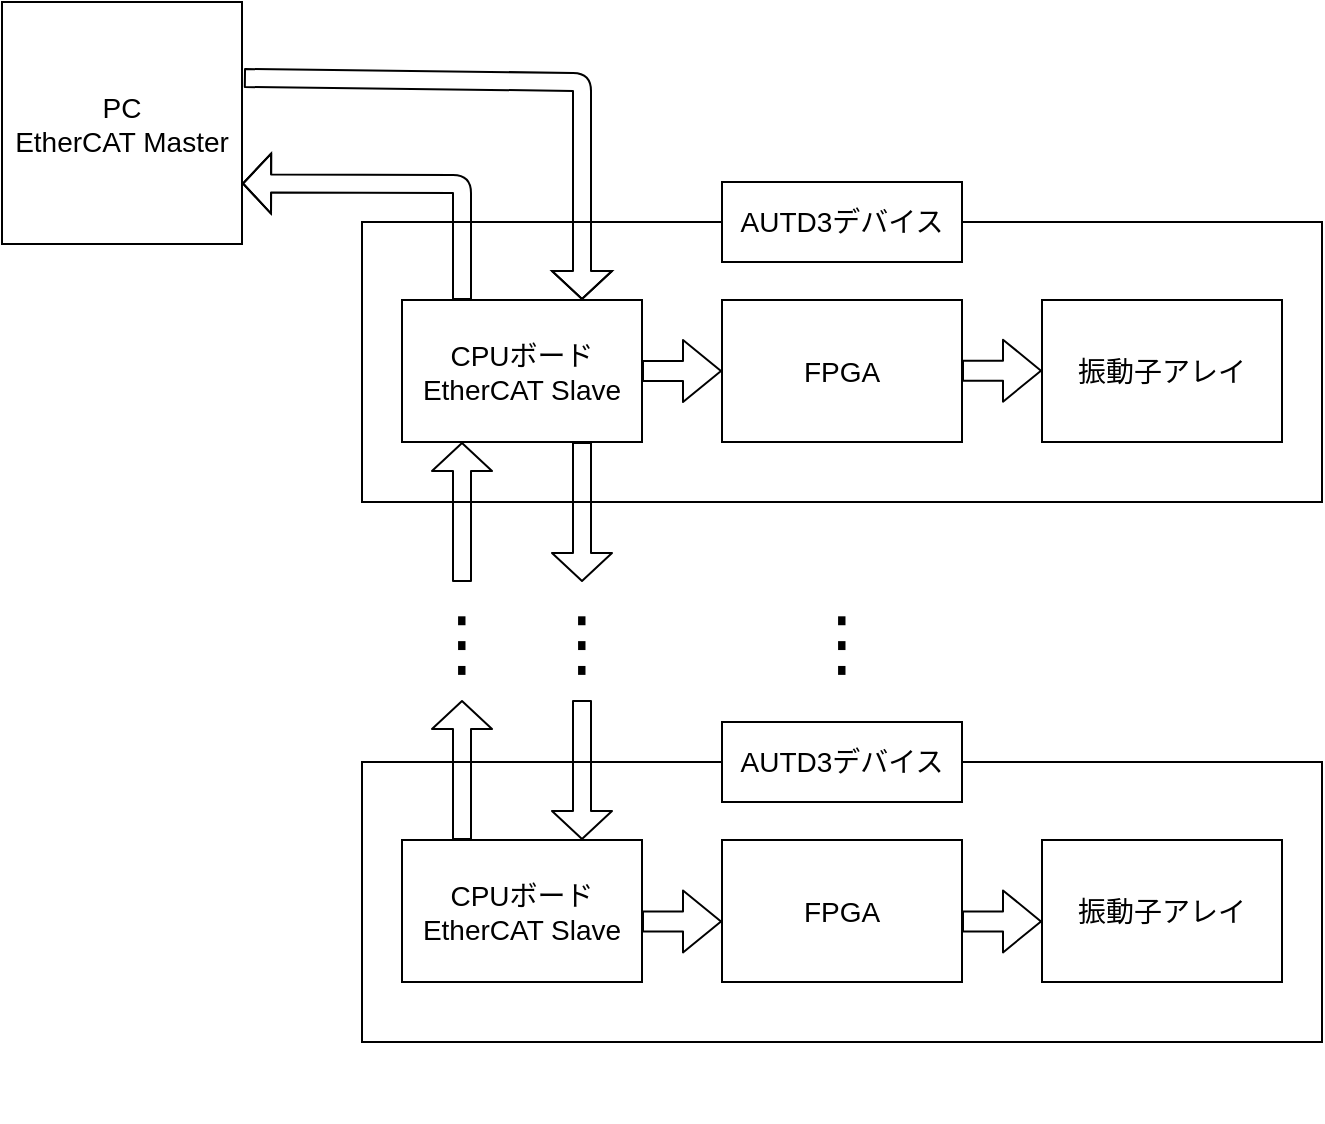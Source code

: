 <mxfile>
    <diagram id="eyTBYn_qmuVQhBJMgy0k" name="Page-1">
        <mxGraphModel dx="1471" dy="851" grid="1" gridSize="10" guides="1" tooltips="1" connect="1" arrows="1" fold="1" page="1" pageScale="1" pageWidth="1169" pageHeight="827" math="0" shadow="0">
            <root>
                <mxCell id="0"/>
                <mxCell id="1" parent="0"/>
                <mxCell id="13" value="&lt;font style=&quot;font-size: 14px;&quot;&gt;PC&lt;br&gt;&lt;/font&gt;&lt;div&gt;&lt;font style=&quot;font-size: 14px;&quot;&gt;EtherCAT Master&lt;/font&gt;&lt;/div&gt;" style="rounded=0;whiteSpace=wrap;html=1;arcSize=17;" vertex="1" parent="1">
                    <mxGeometry x="260" y="130" width="120" height="121" as="geometry"/>
                </mxCell>
                <mxCell id="20" value="" style="group" vertex="1" connectable="0" parent="1">
                    <mxGeometry x="440" y="220" width="480" height="200" as="geometry"/>
                </mxCell>
                <mxCell id="21" value="" style="rounded=0;whiteSpace=wrap;html=1;" vertex="1" parent="20">
                    <mxGeometry y="20" width="480" height="140" as="geometry"/>
                </mxCell>
                <mxCell id="22" value="&lt;font style=&quot;font-size: 14px;&quot;&gt;振動子アレイ&lt;/font&gt;" style="rounded=0;whiteSpace=wrap;html=1;arcSize=17;" vertex="1" parent="20">
                    <mxGeometry x="340" y="59" width="120" height="71" as="geometry"/>
                </mxCell>
                <mxCell id="23" value="&lt;font style=&quot;font-size: 14px;&quot;&gt;FPGA&lt;/font&gt;" style="rounded=0;whiteSpace=wrap;html=1;arcSize=17;" vertex="1" parent="20">
                    <mxGeometry x="180" y="59" width="120" height="71" as="geometry"/>
                </mxCell>
                <mxCell id="24" value="&lt;font style=&quot;font-size: 14px;&quot;&gt;CPUボード&lt;/font&gt;&lt;div&gt;&lt;font style=&quot;font-size: 14px;&quot;&gt;EtherCAT Slave&lt;/font&gt;&lt;/div&gt;" style="rounded=0;whiteSpace=wrap;html=1;arcSize=17;" vertex="1" parent="20">
                    <mxGeometry x="20" y="59" width="120" height="71" as="geometry"/>
                </mxCell>
                <mxCell id="25" value="&lt;font style=&quot;font-size: 14px;&quot;&gt;AUTD3デバイス&lt;/font&gt;" style="rounded=0;whiteSpace=wrap;html=1;" vertex="1" parent="20">
                    <mxGeometry x="180" width="120" height="40" as="geometry"/>
                </mxCell>
                <mxCell id="44" value="" style="shape=flexArrow;endArrow=classic;html=1;exitX=1;exitY=0.5;exitDx=0;exitDy=0;entryX=0;entryY=0.5;entryDx=0;entryDy=0;" edge="1" parent="20" source="24" target="23">
                    <mxGeometry width="50" height="50" relative="1" as="geometry">
                        <mxPoint x="150" y="130" as="sourcePoint"/>
                        <mxPoint x="200" y="80" as="targetPoint"/>
                    </mxGeometry>
                </mxCell>
                <mxCell id="45" value="" style="shape=flexArrow;endArrow=classic;html=1;exitX=1;exitY=0.5;exitDx=0;exitDy=0;entryX=0;entryY=0.5;entryDx=0;entryDy=0;" edge="1" parent="20">
                    <mxGeometry width="50" height="50" relative="1" as="geometry">
                        <mxPoint x="300" y="94.33" as="sourcePoint"/>
                        <mxPoint x="340" y="94.33" as="targetPoint"/>
                    </mxGeometry>
                </mxCell>
                <mxCell id="26" value="" style="group" vertex="1" connectable="0" parent="1">
                    <mxGeometry x="440" y="490" width="480" height="200" as="geometry"/>
                </mxCell>
                <mxCell id="27" value="" style="rounded=0;whiteSpace=wrap;html=1;" vertex="1" parent="26">
                    <mxGeometry y="20" width="480" height="140" as="geometry"/>
                </mxCell>
                <mxCell id="28" value="&lt;font style=&quot;font-size: 14px;&quot;&gt;振動子アレイ&lt;/font&gt;" style="rounded=0;whiteSpace=wrap;html=1;arcSize=17;" vertex="1" parent="26">
                    <mxGeometry x="340" y="59" width="120" height="71" as="geometry"/>
                </mxCell>
                <mxCell id="29" value="&lt;font style=&quot;font-size: 14px;&quot;&gt;FPGA&lt;/font&gt;" style="rounded=0;whiteSpace=wrap;html=1;arcSize=17;" vertex="1" parent="26">
                    <mxGeometry x="180" y="59" width="120" height="71" as="geometry"/>
                </mxCell>
                <mxCell id="30" value="&lt;font style=&quot;font-size: 14px;&quot;&gt;CPUボード&lt;/font&gt;&lt;div&gt;&lt;font style=&quot;font-size: 14px;&quot;&gt;EtherCAT Slave&lt;/font&gt;&lt;/div&gt;" style="rounded=0;whiteSpace=wrap;html=1;arcSize=17;" vertex="1" parent="26">
                    <mxGeometry x="20" y="59" width="120" height="71" as="geometry"/>
                </mxCell>
                <mxCell id="31" value="&lt;font style=&quot;font-size: 14px;&quot;&gt;AUTD3デバイス&lt;/font&gt;" style="rounded=0;whiteSpace=wrap;html=1;" vertex="1" parent="26">
                    <mxGeometry x="180" width="120" height="40" as="geometry"/>
                </mxCell>
                <mxCell id="42" value="" style="shape=flexArrow;endArrow=classic;html=1;entryX=0.25;entryY=1;entryDx=0;entryDy=0;width=9;endSize=4.348;" edge="1" parent="26">
                    <mxGeometry width="50" height="50" relative="1" as="geometry">
                        <mxPoint x="50" y="59" as="sourcePoint"/>
                        <mxPoint x="50" y="-11" as="targetPoint"/>
                        <Array as="points"/>
                    </mxGeometry>
                </mxCell>
                <mxCell id="43" value="" style="shape=flexArrow;endArrow=classic;html=1;exitX=0.75;exitY=1;exitDx=0;exitDy=0;width=9;endSize=4.348;" edge="1" parent="26">
                    <mxGeometry width="50" height="50" relative="1" as="geometry">
                        <mxPoint x="110" y="-11" as="sourcePoint"/>
                        <mxPoint x="110" y="59" as="targetPoint"/>
                        <Array as="points"/>
                    </mxGeometry>
                </mxCell>
                <mxCell id="48" value="" style="shape=flexArrow;endArrow=classic;html=1;exitX=1;exitY=0.5;exitDx=0;exitDy=0;entryX=0;entryY=0.5;entryDx=0;entryDy=0;" edge="1" parent="26">
                    <mxGeometry width="50" height="50" relative="1" as="geometry">
                        <mxPoint x="300" y="99.71" as="sourcePoint"/>
                        <mxPoint x="340" y="99.71" as="targetPoint"/>
                    </mxGeometry>
                </mxCell>
                <mxCell id="49" value="" style="shape=flexArrow;endArrow=classic;html=1;exitX=1;exitY=0.5;exitDx=0;exitDy=0;entryX=0;entryY=0.5;entryDx=0;entryDy=0;" edge="1" parent="26">
                    <mxGeometry width="50" height="50" relative="1" as="geometry">
                        <mxPoint x="140" y="99.71" as="sourcePoint"/>
                        <mxPoint x="180" y="99.71" as="targetPoint"/>
                    </mxGeometry>
                </mxCell>
                <mxCell id="33" value="" style="shape=flexArrow;endArrow=classic;html=1;exitX=1.008;exitY=0.314;exitDx=0;exitDy=0;exitPerimeter=0;entryX=0.75;entryY=0;entryDx=0;entryDy=0;width=9;endSize=4.348;" edge="1" parent="1" source="13" target="24">
                    <mxGeometry width="50" height="50" relative="1" as="geometry">
                        <mxPoint x="600" y="470" as="sourcePoint"/>
                        <mxPoint x="650" y="420" as="targetPoint"/>
                        <Array as="points">
                            <mxPoint x="550" y="170"/>
                        </Array>
                    </mxGeometry>
                </mxCell>
                <mxCell id="34" value="&lt;font style=&quot;font-size: 36px;&quot;&gt;⋮&lt;/font&gt;" style="text;html=1;align=center;verticalAlign=middle;whiteSpace=wrap;rounded=0;fontSize=19;" vertex="1" parent="1">
                    <mxGeometry x="645" y="410" width="70" height="80" as="geometry"/>
                </mxCell>
                <mxCell id="35" value="" style="shape=flexArrow;endArrow=classic;html=1;exitX=0.75;exitY=1;exitDx=0;exitDy=0;width=9;endSize=4.348;" edge="1" parent="1" source="24">
                    <mxGeometry width="50" height="50" relative="1" as="geometry">
                        <mxPoint x="331" y="198" as="sourcePoint"/>
                        <mxPoint x="550" y="420" as="targetPoint"/>
                        <Array as="points"/>
                    </mxGeometry>
                </mxCell>
                <mxCell id="36" value="" style="shape=flexArrow;endArrow=classic;html=1;entryX=0.25;entryY=1;entryDx=0;entryDy=0;width=9;endSize=4.348;" edge="1" parent="1" target="24">
                    <mxGeometry width="50" height="50" relative="1" as="geometry">
                        <mxPoint x="490" y="420" as="sourcePoint"/>
                        <mxPoint x="560" y="559" as="targetPoint"/>
                        <Array as="points"/>
                    </mxGeometry>
                </mxCell>
                <mxCell id="37" value="" style="shape=flexArrow;endArrow=classic;html=1;exitX=0.25;exitY=0;exitDx=0;exitDy=0;entryX=1;entryY=0.75;entryDx=0;entryDy=0;width=9;endSize=4.348;" edge="1" parent="1" source="24" target="13">
                    <mxGeometry width="50" height="50" relative="1" as="geometry">
                        <mxPoint x="331" y="198" as="sourcePoint"/>
                        <mxPoint x="560" y="259" as="targetPoint"/>
                        <Array as="points">
                            <mxPoint x="490" y="221"/>
                        </Array>
                    </mxGeometry>
                </mxCell>
                <mxCell id="38" value="&lt;font style=&quot;font-size: 36px;&quot;&gt;⋮&lt;/font&gt;" style="text;html=1;align=center;verticalAlign=middle;whiteSpace=wrap;rounded=0;fontSize=19;" vertex="1" parent="1">
                    <mxGeometry x="515" y="410" width="70" height="80" as="geometry"/>
                </mxCell>
                <mxCell id="39" value="&lt;font style=&quot;font-size: 36px;&quot;&gt;⋮&lt;/font&gt;" style="text;html=1;align=center;verticalAlign=middle;whiteSpace=wrap;rounded=0;fontSize=19;" vertex="1" parent="1">
                    <mxGeometry x="470" y="410" width="40" height="80" as="geometry"/>
                </mxCell>
            </root>
        </mxGraphModel>
    </diagram>
    <diagram id="fHihk_PQPo_8azwAlQ5E" name="Page-2">
        <mxGraphModel dx="1226" dy="709" grid="1" gridSize="10" guides="1" tooltips="1" connect="1" arrows="1" fold="1" page="1" pageScale="1" pageWidth="1169" pageHeight="827" math="0" shadow="0">
            <root>
                <mxCell id="0"/>
                <mxCell id="1" parent="0"/>
                <mxCell id="QyYgvs8aMEypXdqiN2I_-1" value="&lt;font style=&quot;font-size: 14px;&quot;&gt;PC&lt;br&gt;&lt;/font&gt;&lt;div&gt;&lt;font style=&quot;font-size: 14px;&quot;&gt;EtherCAT Master&lt;/font&gt;&lt;/div&gt;" style="rounded=0;whiteSpace=wrap;html=1;arcSize=17;" vertex="1" parent="1">
                    <mxGeometry x="260" y="130" width="120" height="121" as="geometry"/>
                </mxCell>
                <mxCell id="QyYgvs8aMEypXdqiN2I_-2" value="" style="group" vertex="1" connectable="0" parent="1">
                    <mxGeometry x="440" y="220" width="480" height="200" as="geometry"/>
                </mxCell>
                <mxCell id="QyYgvs8aMEypXdqiN2I_-3" value="" style="rounded=0;whiteSpace=wrap;html=1;strokeColor=#CCCCCC;" vertex="1" parent="QyYgvs8aMEypXdqiN2I_-2">
                    <mxGeometry y="20" width="480" height="140" as="geometry"/>
                </mxCell>
                <mxCell id="QyYgvs8aMEypXdqiN2I_-4" value="&lt;font style=&quot;font-size: 14px; color: rgb(204, 204, 204);&quot;&gt;振動子アレイ&lt;/font&gt;" style="rounded=0;whiteSpace=wrap;html=1;arcSize=17;strokeColor=#CCCCCC;" vertex="1" parent="QyYgvs8aMEypXdqiN2I_-2">
                    <mxGeometry x="340" y="59" width="120" height="71" as="geometry"/>
                </mxCell>
                <mxCell id="QyYgvs8aMEypXdqiN2I_-5" value="&lt;font style=&quot;font-size: 14px; color: rgb(204, 204, 204);&quot;&gt;FPGA&lt;/font&gt;" style="rounded=0;whiteSpace=wrap;html=1;arcSize=17;strokeColor=#CCCCCC;" vertex="1" parent="QyYgvs8aMEypXdqiN2I_-2">
                    <mxGeometry x="180" y="59" width="120" height="71" as="geometry"/>
                </mxCell>
                <mxCell id="QyYgvs8aMEypXdqiN2I_-6" value="&lt;font style=&quot;font-size: 14px;&quot;&gt;CPUボード&lt;/font&gt;&lt;div&gt;&lt;font style=&quot;font-size: 14px;&quot;&gt;EtherCAT Slave&lt;/font&gt;&lt;/div&gt;" style="rounded=0;whiteSpace=wrap;html=1;arcSize=17;" vertex="1" parent="QyYgvs8aMEypXdqiN2I_-2">
                    <mxGeometry x="20" y="59" width="120" height="71" as="geometry"/>
                </mxCell>
                <mxCell id="QyYgvs8aMEypXdqiN2I_-7" value="&lt;font style=&quot;font-size: 14px; color: rgb(204, 204, 204);&quot;&gt;AUTD3デバイス&lt;/font&gt;" style="rounded=0;whiteSpace=wrap;html=1;strokeColor=#CCCCCC;" vertex="1" parent="QyYgvs8aMEypXdqiN2I_-2">
                    <mxGeometry x="180" width="120" height="40" as="geometry"/>
                </mxCell>
                <mxCell id="QyYgvs8aMEypXdqiN2I_-8" value="" style="shape=flexArrow;endArrow=classic;html=1;exitX=1;exitY=0.5;exitDx=0;exitDy=0;entryX=0;entryY=0.5;entryDx=0;entryDy=0;strokeColor=#CCCCCC;" edge="1" parent="QyYgvs8aMEypXdqiN2I_-2" source="QyYgvs8aMEypXdqiN2I_-6" target="QyYgvs8aMEypXdqiN2I_-5">
                    <mxGeometry width="50" height="50" relative="1" as="geometry">
                        <mxPoint x="150" y="130" as="sourcePoint"/>
                        <mxPoint x="200" y="80" as="targetPoint"/>
                    </mxGeometry>
                </mxCell>
                <mxCell id="QyYgvs8aMEypXdqiN2I_-9" value="" style="shape=flexArrow;endArrow=classic;html=1;exitX=1;exitY=0.5;exitDx=0;exitDy=0;entryX=0;entryY=0.5;entryDx=0;entryDy=0;strokeColor=#CCCCCC;" edge="1" parent="QyYgvs8aMEypXdqiN2I_-2">
                    <mxGeometry width="50" height="50" relative="1" as="geometry">
                        <mxPoint x="300" y="94.33" as="sourcePoint"/>
                        <mxPoint x="340" y="94.33" as="targetPoint"/>
                    </mxGeometry>
                </mxCell>
                <mxCell id="QyYgvs8aMEypXdqiN2I_-10" value="" style="group" vertex="1" connectable="0" parent="1">
                    <mxGeometry x="440" y="490" width="480" height="200" as="geometry"/>
                </mxCell>
                <mxCell id="QyYgvs8aMEypXdqiN2I_-11" value="" style="rounded=0;whiteSpace=wrap;html=1;strokeColor=#CCCCCC;" vertex="1" parent="QyYgvs8aMEypXdqiN2I_-10">
                    <mxGeometry y="20" width="480" height="140" as="geometry"/>
                </mxCell>
                <mxCell id="QyYgvs8aMEypXdqiN2I_-12" value="&lt;font style=&quot;font-size: 14px; color: rgb(204, 204, 204);&quot;&gt;振動子アレイ&lt;/font&gt;" style="rounded=0;whiteSpace=wrap;html=1;arcSize=17;strokeColor=#CCCCCC;fontColor=#CCCCCC;" vertex="1" parent="QyYgvs8aMEypXdqiN2I_-10">
                    <mxGeometry x="340" y="59" width="120" height="71" as="geometry"/>
                </mxCell>
                <mxCell id="QyYgvs8aMEypXdqiN2I_-13" value="&lt;font style=&quot;font-size: 14px; color: rgb(204, 204, 204);&quot;&gt;FPGA&lt;/font&gt;" style="rounded=0;whiteSpace=wrap;html=1;arcSize=17;strokeColor=#CCCCCC;fontColor=#CCCCCC;" vertex="1" parent="QyYgvs8aMEypXdqiN2I_-10">
                    <mxGeometry x="180" y="59" width="120" height="71" as="geometry"/>
                </mxCell>
                <mxCell id="QyYgvs8aMEypXdqiN2I_-14" value="&lt;font style=&quot;font-size: 14px;&quot;&gt;CPUボード&lt;/font&gt;&lt;div&gt;&lt;font style=&quot;font-size: 14px;&quot;&gt;EtherCAT Slave&lt;/font&gt;&lt;/div&gt;" style="rounded=0;whiteSpace=wrap;html=1;arcSize=17;" vertex="1" parent="QyYgvs8aMEypXdqiN2I_-10">
                    <mxGeometry x="20" y="59" width="120" height="71" as="geometry"/>
                </mxCell>
                <mxCell id="QyYgvs8aMEypXdqiN2I_-15" value="&lt;font style=&quot;font-size: 14px; color: rgb(204, 204, 204);&quot;&gt;AUTD3デバイス&lt;/font&gt;" style="rounded=0;whiteSpace=wrap;html=1;strokeColor=#CCCCCC;fontColor=#CCCCCC;" vertex="1" parent="QyYgvs8aMEypXdqiN2I_-10">
                    <mxGeometry x="180" width="120" height="40" as="geometry"/>
                </mxCell>
                <mxCell id="QyYgvs8aMEypXdqiN2I_-16" value="" style="shape=flexArrow;endArrow=classic;html=1;entryX=0.25;entryY=1;entryDx=0;entryDy=0;width=9;endSize=4.348;" edge="1" parent="QyYgvs8aMEypXdqiN2I_-10">
                    <mxGeometry width="50" height="50" relative="1" as="geometry">
                        <mxPoint x="50" y="59" as="sourcePoint"/>
                        <mxPoint x="50" y="-11" as="targetPoint"/>
                        <Array as="points"/>
                    </mxGeometry>
                </mxCell>
                <mxCell id="QyYgvs8aMEypXdqiN2I_-17" value="" style="shape=flexArrow;endArrow=classic;html=1;exitX=0.75;exitY=1;exitDx=0;exitDy=0;width=9;endSize=4.348;" edge="1" parent="QyYgvs8aMEypXdqiN2I_-10">
                    <mxGeometry width="50" height="50" relative="1" as="geometry">
                        <mxPoint x="110" y="-11" as="sourcePoint"/>
                        <mxPoint x="110" y="59" as="targetPoint"/>
                        <Array as="points"/>
                    </mxGeometry>
                </mxCell>
                <mxCell id="QyYgvs8aMEypXdqiN2I_-18" value="" style="shape=flexArrow;endArrow=classic;html=1;exitX=1;exitY=0.5;exitDx=0;exitDy=0;entryX=0;entryY=0.5;entryDx=0;entryDy=0;strokeColor=#CCCCCC;" edge="1" parent="QyYgvs8aMEypXdqiN2I_-10">
                    <mxGeometry width="50" height="50" relative="1" as="geometry">
                        <mxPoint x="300" y="99.71" as="sourcePoint"/>
                        <mxPoint x="340" y="99.71" as="targetPoint"/>
                    </mxGeometry>
                </mxCell>
                <mxCell id="QyYgvs8aMEypXdqiN2I_-19" value="" style="shape=flexArrow;endArrow=classic;html=1;exitX=1;exitY=0.5;exitDx=0;exitDy=0;entryX=0;entryY=0.5;entryDx=0;entryDy=0;strokeColor=#CCCCCC;" edge="1" parent="QyYgvs8aMEypXdqiN2I_-10">
                    <mxGeometry width="50" height="50" relative="1" as="geometry">
                        <mxPoint x="140" y="99.71" as="sourcePoint"/>
                        <mxPoint x="180" y="99.71" as="targetPoint"/>
                    </mxGeometry>
                </mxCell>
                <mxCell id="QyYgvs8aMEypXdqiN2I_-20" value="" style="shape=flexArrow;endArrow=classic;html=1;exitX=1.008;exitY=0.314;exitDx=0;exitDy=0;exitPerimeter=0;entryX=0.75;entryY=0;entryDx=0;entryDy=0;width=9;endSize=4.348;" edge="1" parent="1" source="QyYgvs8aMEypXdqiN2I_-1" target="QyYgvs8aMEypXdqiN2I_-6">
                    <mxGeometry width="50" height="50" relative="1" as="geometry">
                        <mxPoint x="600" y="470" as="sourcePoint"/>
                        <mxPoint x="650" y="420" as="targetPoint"/>
                        <Array as="points">
                            <mxPoint x="550" y="170"/>
                        </Array>
                    </mxGeometry>
                </mxCell>
                <mxCell id="QyYgvs8aMEypXdqiN2I_-21" value="&lt;font style=&quot;font-size: 36px; color: rgb(204, 204, 204);&quot;&gt;⋮&lt;/font&gt;" style="text;html=1;align=center;verticalAlign=middle;whiteSpace=wrap;rounded=0;fontSize=19;fontColor=#CCCCCC;" vertex="1" parent="1">
                    <mxGeometry x="645" y="410" width="70" height="80" as="geometry"/>
                </mxCell>
                <mxCell id="QyYgvs8aMEypXdqiN2I_-22" value="" style="shape=flexArrow;endArrow=classic;html=1;exitX=0.75;exitY=1;exitDx=0;exitDy=0;width=9;endSize=4.348;" edge="1" parent="1" source="QyYgvs8aMEypXdqiN2I_-6">
                    <mxGeometry width="50" height="50" relative="1" as="geometry">
                        <mxPoint x="331" y="198" as="sourcePoint"/>
                        <mxPoint x="550" y="420" as="targetPoint"/>
                        <Array as="points"/>
                    </mxGeometry>
                </mxCell>
                <mxCell id="QyYgvs8aMEypXdqiN2I_-23" value="" style="shape=flexArrow;endArrow=classic;html=1;entryX=0.25;entryY=1;entryDx=0;entryDy=0;width=9;endSize=4.348;" edge="1" parent="1" target="QyYgvs8aMEypXdqiN2I_-6">
                    <mxGeometry width="50" height="50" relative="1" as="geometry">
                        <mxPoint x="490" y="420" as="sourcePoint"/>
                        <mxPoint x="560" y="559" as="targetPoint"/>
                        <Array as="points"/>
                    </mxGeometry>
                </mxCell>
                <mxCell id="QyYgvs8aMEypXdqiN2I_-24" value="" style="shape=flexArrow;endArrow=classic;html=1;exitX=0.25;exitY=0;exitDx=0;exitDy=0;entryX=1;entryY=0.75;entryDx=0;entryDy=0;width=9;endSize=4.348;" edge="1" parent="1" source="QyYgvs8aMEypXdqiN2I_-6" target="QyYgvs8aMEypXdqiN2I_-1">
                    <mxGeometry width="50" height="50" relative="1" as="geometry">
                        <mxPoint x="331" y="198" as="sourcePoint"/>
                        <mxPoint x="560" y="259" as="targetPoint"/>
                        <Array as="points">
                            <mxPoint x="490" y="221"/>
                        </Array>
                    </mxGeometry>
                </mxCell>
                <mxCell id="QyYgvs8aMEypXdqiN2I_-25" value="&lt;font style=&quot;font-size: 36px;&quot;&gt;⋮&lt;/font&gt;" style="text;html=1;align=center;verticalAlign=middle;whiteSpace=wrap;rounded=0;fontSize=19;" vertex="1" parent="1">
                    <mxGeometry x="515" y="410" width="70" height="80" as="geometry"/>
                </mxCell>
                <mxCell id="QyYgvs8aMEypXdqiN2I_-26" value="&lt;font style=&quot;font-size: 36px;&quot;&gt;⋮&lt;/font&gt;" style="text;html=1;align=center;verticalAlign=middle;whiteSpace=wrap;rounded=0;fontSize=19;" vertex="1" parent="1">
                    <mxGeometry x="470" y="410" width="40" height="80" as="geometry"/>
                </mxCell>
            </root>
        </mxGraphModel>
    </diagram>
    <diagram id="oWc6hdGDq26BjvzkoXp5" name="Page-3">
        <mxGraphModel dx="1226" dy="709" grid="1" gridSize="10" guides="1" tooltips="1" connect="1" arrows="1" fold="1" page="1" pageScale="1" pageWidth="1169" pageHeight="827" math="0" shadow="0">
            <root>
                <mxCell id="0"/>
                <mxCell id="1" parent="0"/>
                <mxCell id="T38-HX2KWQwejZzEdP8X-1" value="&lt;font style=&quot;font-size: 14px; color: rgb(204, 204, 204);&quot;&gt;PC&lt;br&gt;&lt;/font&gt;&lt;div&gt;&lt;font style=&quot;font-size: 14px; color: rgb(204, 204, 204);&quot;&gt;EtherCAT Master&lt;/font&gt;&lt;/div&gt;" style="rounded=0;whiteSpace=wrap;html=1;arcSize=17;strokeColor=#CCCCCC;" vertex="1" parent="1">
                    <mxGeometry x="260" y="130" width="120" height="121" as="geometry"/>
                </mxCell>
                <mxCell id="T38-HX2KWQwejZzEdP8X-2" value="" style="group" vertex="1" connectable="0" parent="1">
                    <mxGeometry x="440" y="220" width="480" height="200" as="geometry"/>
                </mxCell>
                <mxCell id="T38-HX2KWQwejZzEdP8X-3" value="" style="rounded=0;whiteSpace=wrap;html=1;strokeColor=#CCCCCC;" vertex="1" parent="T38-HX2KWQwejZzEdP8X-2">
                    <mxGeometry y="20" width="480" height="140" as="geometry"/>
                </mxCell>
                <mxCell id="T38-HX2KWQwejZzEdP8X-4" value="&lt;font style=&quot;font-size: 14px; color: rgb(204, 204, 204);&quot;&gt;振動子アレイ&lt;/font&gt;" style="rounded=0;whiteSpace=wrap;html=1;arcSize=17;strokeColor=#CCCCCC;" vertex="1" parent="T38-HX2KWQwejZzEdP8X-2">
                    <mxGeometry x="340" y="59" width="120" height="71" as="geometry"/>
                </mxCell>
                <mxCell id="T38-HX2KWQwejZzEdP8X-5" value="&lt;font style=&quot;font-size: 14px; color: rgb(0, 0, 0);&quot;&gt;FPGA&lt;/font&gt;" style="rounded=0;whiteSpace=wrap;html=1;arcSize=17;strokeColor=#000000;" vertex="1" parent="T38-HX2KWQwejZzEdP8X-2">
                    <mxGeometry x="180" y="59" width="120" height="71" as="geometry"/>
                </mxCell>
                <mxCell id="T38-HX2KWQwejZzEdP8X-6" value="&lt;font style=&quot;font-size: 14px;&quot;&gt;CPUボード&lt;/font&gt;&lt;div&gt;&lt;font style=&quot;font-size: 14px;&quot;&gt;EtherCAT Slave&lt;/font&gt;&lt;/div&gt;" style="rounded=0;whiteSpace=wrap;html=1;arcSize=17;" vertex="1" parent="T38-HX2KWQwejZzEdP8X-2">
                    <mxGeometry x="20" y="59" width="120" height="71" as="geometry"/>
                </mxCell>
                <mxCell id="T38-HX2KWQwejZzEdP8X-7" value="&lt;font style=&quot;font-size: 14px; color: rgb(204, 204, 204);&quot;&gt;AUTD3デバイス&lt;/font&gt;" style="rounded=0;whiteSpace=wrap;html=1;strokeColor=#CCCCCC;" vertex="1" parent="T38-HX2KWQwejZzEdP8X-2">
                    <mxGeometry x="180" width="120" height="40" as="geometry"/>
                </mxCell>
                <mxCell id="T38-HX2KWQwejZzEdP8X-8" value="" style="shape=flexArrow;endArrow=classic;html=1;exitX=1;exitY=0.5;exitDx=0;exitDy=0;entryX=0;entryY=0.5;entryDx=0;entryDy=0;strokeColor=#000000;" edge="1" parent="T38-HX2KWQwejZzEdP8X-2" source="T38-HX2KWQwejZzEdP8X-6" target="T38-HX2KWQwejZzEdP8X-5">
                    <mxGeometry width="50" height="50" relative="1" as="geometry">
                        <mxPoint x="150" y="130" as="sourcePoint"/>
                        <mxPoint x="200" y="80" as="targetPoint"/>
                    </mxGeometry>
                </mxCell>
                <mxCell id="T38-HX2KWQwejZzEdP8X-9" value="" style="shape=flexArrow;endArrow=classic;html=1;exitX=1;exitY=0.5;exitDx=0;exitDy=0;entryX=0;entryY=0.5;entryDx=0;entryDy=0;strokeColor=#CCCCCC;" edge="1" parent="T38-HX2KWQwejZzEdP8X-2">
                    <mxGeometry width="50" height="50" relative="1" as="geometry">
                        <mxPoint x="300" y="94.33" as="sourcePoint"/>
                        <mxPoint x="340" y="94.33" as="targetPoint"/>
                    </mxGeometry>
                </mxCell>
                <mxCell id="T38-HX2KWQwejZzEdP8X-10" value="" style="group" vertex="1" connectable="0" parent="1">
                    <mxGeometry x="440" y="490" width="480" height="200" as="geometry"/>
                </mxCell>
                <mxCell id="T38-HX2KWQwejZzEdP8X-11" value="" style="rounded=0;whiteSpace=wrap;html=1;strokeColor=#CCCCCC;" vertex="1" parent="T38-HX2KWQwejZzEdP8X-10">
                    <mxGeometry y="20" width="480" height="140" as="geometry"/>
                </mxCell>
                <mxCell id="T38-HX2KWQwejZzEdP8X-12" value="&lt;font style=&quot;font-size: 14px; color: rgb(204, 204, 204);&quot;&gt;振動子アレイ&lt;/font&gt;" style="rounded=0;whiteSpace=wrap;html=1;arcSize=17;strokeColor=#CCCCCC;fontColor=#CCCCCC;" vertex="1" parent="T38-HX2KWQwejZzEdP8X-10">
                    <mxGeometry x="340" y="59" width="120" height="71" as="geometry"/>
                </mxCell>
                <mxCell id="T38-HX2KWQwejZzEdP8X-13" value="&lt;font style=&quot;font-size: 14px; color: rgb(0, 0, 0);&quot;&gt;FPGA&lt;/font&gt;" style="rounded=0;whiteSpace=wrap;html=1;arcSize=17;strokeColor=#000000;fontColor=#CCCCCC;" vertex="1" parent="T38-HX2KWQwejZzEdP8X-10">
                    <mxGeometry x="180" y="59" width="120" height="71" as="geometry"/>
                </mxCell>
                <mxCell id="T38-HX2KWQwejZzEdP8X-14" value="&lt;font style=&quot;font-size: 14px;&quot;&gt;CPUボード&lt;/font&gt;&lt;div&gt;&lt;font style=&quot;font-size: 14px;&quot;&gt;EtherCAT Slave&lt;/font&gt;&lt;/div&gt;" style="rounded=0;whiteSpace=wrap;html=1;arcSize=17;" vertex="1" parent="T38-HX2KWQwejZzEdP8X-10">
                    <mxGeometry x="20" y="59" width="120" height="71" as="geometry"/>
                </mxCell>
                <mxCell id="T38-HX2KWQwejZzEdP8X-15" value="&lt;font style=&quot;font-size: 14px; color: rgb(204, 204, 204);&quot;&gt;AUTD3デバイス&lt;/font&gt;" style="rounded=0;whiteSpace=wrap;html=1;strokeColor=#CCCCCC;fontColor=#CCCCCC;" vertex="1" parent="T38-HX2KWQwejZzEdP8X-10">
                    <mxGeometry x="180" width="120" height="40" as="geometry"/>
                </mxCell>
                <mxCell id="T38-HX2KWQwejZzEdP8X-16" value="" style="shape=flexArrow;endArrow=classic;html=1;entryX=0.25;entryY=1;entryDx=0;entryDy=0;width=9;endSize=4.348;strokeColor=#CCCCCC;" edge="1" parent="T38-HX2KWQwejZzEdP8X-10">
                    <mxGeometry width="50" height="50" relative="1" as="geometry">
                        <mxPoint x="50" y="59" as="sourcePoint"/>
                        <mxPoint x="50" y="-11" as="targetPoint"/>
                        <Array as="points"/>
                    </mxGeometry>
                </mxCell>
                <mxCell id="T38-HX2KWQwejZzEdP8X-17" value="" style="shape=flexArrow;endArrow=classic;html=1;exitX=0.75;exitY=1;exitDx=0;exitDy=0;width=9;endSize=4.348;strokeColor=#CCCCCC;" edge="1" parent="T38-HX2KWQwejZzEdP8X-10">
                    <mxGeometry width="50" height="50" relative="1" as="geometry">
                        <mxPoint x="110" y="-11" as="sourcePoint"/>
                        <mxPoint x="110" y="59" as="targetPoint"/>
                        <Array as="points"/>
                    </mxGeometry>
                </mxCell>
                <mxCell id="T38-HX2KWQwejZzEdP8X-18" value="" style="shape=flexArrow;endArrow=classic;html=1;exitX=1;exitY=0.5;exitDx=0;exitDy=0;entryX=0;entryY=0.5;entryDx=0;entryDy=0;strokeColor=#CCCCCC;" edge="1" parent="T38-HX2KWQwejZzEdP8X-10">
                    <mxGeometry width="50" height="50" relative="1" as="geometry">
                        <mxPoint x="300" y="99.71" as="sourcePoint"/>
                        <mxPoint x="340" y="99.71" as="targetPoint"/>
                    </mxGeometry>
                </mxCell>
                <mxCell id="T38-HX2KWQwejZzEdP8X-19" value="" style="shape=flexArrow;endArrow=classic;html=1;exitX=1;exitY=0.5;exitDx=0;exitDy=0;entryX=0;entryY=0.5;entryDx=0;entryDy=0;strokeColor=#000000;" edge="1" parent="T38-HX2KWQwejZzEdP8X-10">
                    <mxGeometry width="50" height="50" relative="1" as="geometry">
                        <mxPoint x="140" y="99.71" as="sourcePoint"/>
                        <mxPoint x="180" y="99.71" as="targetPoint"/>
                    </mxGeometry>
                </mxCell>
                <mxCell id="T38-HX2KWQwejZzEdP8X-20" value="" style="shape=flexArrow;endArrow=classic;html=1;exitX=1.008;exitY=0.314;exitDx=0;exitDy=0;exitPerimeter=0;entryX=0.75;entryY=0;entryDx=0;entryDy=0;width=9;endSize=4.348;strokeColor=#CCCCCC;" edge="1" parent="1" source="T38-HX2KWQwejZzEdP8X-1" target="T38-HX2KWQwejZzEdP8X-6">
                    <mxGeometry width="50" height="50" relative="1" as="geometry">
                        <mxPoint x="600" y="470" as="sourcePoint"/>
                        <mxPoint x="650" y="420" as="targetPoint"/>
                        <Array as="points">
                            <mxPoint x="550" y="170"/>
                        </Array>
                    </mxGeometry>
                </mxCell>
                <mxCell id="T38-HX2KWQwejZzEdP8X-21" value="&lt;font style=&quot;font-size: 36px; color: rgb(204, 204, 204);&quot;&gt;⋮&lt;/font&gt;" style="text;html=1;align=center;verticalAlign=middle;whiteSpace=wrap;rounded=0;fontSize=19;fontColor=#CCCCCC;" vertex="1" parent="1">
                    <mxGeometry x="645" y="410" width="70" height="80" as="geometry"/>
                </mxCell>
                <mxCell id="T38-HX2KWQwejZzEdP8X-22" value="" style="shape=flexArrow;endArrow=classic;html=1;exitX=0.75;exitY=1;exitDx=0;exitDy=0;width=9;endSize=4.348;strokeColor=#CCCCCC;" edge="1" parent="1" source="T38-HX2KWQwejZzEdP8X-6">
                    <mxGeometry width="50" height="50" relative="1" as="geometry">
                        <mxPoint x="331" y="198" as="sourcePoint"/>
                        <mxPoint x="550" y="420" as="targetPoint"/>
                        <Array as="points"/>
                    </mxGeometry>
                </mxCell>
                <mxCell id="T38-HX2KWQwejZzEdP8X-23" value="" style="shape=flexArrow;endArrow=classic;html=1;entryX=0.25;entryY=1;entryDx=0;entryDy=0;width=9;endSize=4.348;strokeColor=#CCCCCC;" edge="1" parent="1" target="T38-HX2KWQwejZzEdP8X-6">
                    <mxGeometry width="50" height="50" relative="1" as="geometry">
                        <mxPoint x="490" y="420" as="sourcePoint"/>
                        <mxPoint x="560" y="559" as="targetPoint"/>
                        <Array as="points"/>
                    </mxGeometry>
                </mxCell>
                <mxCell id="T38-HX2KWQwejZzEdP8X-24" value="" style="shape=flexArrow;endArrow=classic;html=1;exitX=0.25;exitY=0;exitDx=0;exitDy=0;entryX=1;entryY=0.75;entryDx=0;entryDy=0;width=9;endSize=4.348;strokeColor=#CCCCCC;" edge="1" parent="1" source="T38-HX2KWQwejZzEdP8X-6" target="T38-HX2KWQwejZzEdP8X-1">
                    <mxGeometry width="50" height="50" relative="1" as="geometry">
                        <mxPoint x="331" y="198" as="sourcePoint"/>
                        <mxPoint x="560" y="259" as="targetPoint"/>
                        <Array as="points">
                            <mxPoint x="490" y="221"/>
                        </Array>
                    </mxGeometry>
                </mxCell>
                <mxCell id="T38-HX2KWQwejZzEdP8X-25" value="&lt;font style=&quot;font-size: 36px; color: rgb(204, 204, 204);&quot;&gt;⋮&lt;/font&gt;" style="text;html=1;align=center;verticalAlign=middle;whiteSpace=wrap;rounded=0;fontSize=19;" vertex="1" parent="1">
                    <mxGeometry x="515" y="410" width="70" height="80" as="geometry"/>
                </mxCell>
                <mxCell id="T38-HX2KWQwejZzEdP8X-26" value="&lt;font style=&quot;font-size: 36px; color: rgb(204, 204, 204);&quot;&gt;⋮&lt;/font&gt;" style="text;html=1;align=center;verticalAlign=middle;whiteSpace=wrap;rounded=0;fontSize=19;" vertex="1" parent="1">
                    <mxGeometry x="470" y="410" width="40" height="80" as="geometry"/>
                </mxCell>
            </root>
        </mxGraphModel>
    </diagram>
    <diagram id="Sra9qRaEVdXO-T6bIaMF" name="Page-4">
        <mxGraphModel dx="1014" dy="587" grid="1" gridSize="10" guides="1" tooltips="1" connect="1" arrows="1" fold="1" page="1" pageScale="1" pageWidth="1169" pageHeight="827" math="0" shadow="0">
            <root>
                <mxCell id="0"/>
                <mxCell id="1" parent="0"/>
                <mxCell id="m86QWHCUqIosLc6Ad717-1" value="&lt;font style=&quot;font-size: 14px; color: rgb(0, 0, 0);&quot;&gt;PC&lt;br&gt;&lt;/font&gt;&lt;div&gt;&lt;font style=&quot;font-size: 14px; color: rgb(0, 0, 0);&quot;&gt;EtherCAT Master&lt;/font&gt;&lt;/div&gt;" style="rounded=0;whiteSpace=wrap;html=1;arcSize=17;strokeColor=#000000;" vertex="1" parent="1">
                    <mxGeometry x="260" y="130" width="120" height="121" as="geometry"/>
                </mxCell>
                <mxCell id="m86QWHCUqIosLc6Ad717-2" value="" style="group" vertex="1" connectable="0" parent="1">
                    <mxGeometry x="440" y="220" width="480" height="200" as="geometry"/>
                </mxCell>
                <mxCell id="m86QWHCUqIosLc6Ad717-3" value="" style="rounded=0;whiteSpace=wrap;html=1;strokeColor=#000000;" vertex="1" parent="m86QWHCUqIosLc6Ad717-2">
                    <mxGeometry y="20" width="480" height="140" as="geometry"/>
                </mxCell>
                <mxCell id="m86QWHCUqIosLc6Ad717-4" value="&lt;font style=&quot;font-size: 14px; color: rgb(204, 204, 204);&quot;&gt;振動子アレイ&lt;/font&gt;" style="rounded=0;whiteSpace=wrap;html=1;arcSize=17;strokeColor=#CCCCCC;" vertex="1" parent="m86QWHCUqIosLc6Ad717-2">
                    <mxGeometry x="340" y="59" width="120" height="71" as="geometry"/>
                </mxCell>
                <mxCell id="m86QWHCUqIosLc6Ad717-5" value="&lt;font style=&quot;font-size: 14px; color: rgb(0, 0, 0);&quot;&gt;FPGA&lt;/font&gt;" style="rounded=0;whiteSpace=wrap;html=1;arcSize=17;strokeColor=#000000;" vertex="1" parent="m86QWHCUqIosLc6Ad717-2">
                    <mxGeometry x="180" y="59" width="120" height="71" as="geometry"/>
                </mxCell>
                <mxCell id="m86QWHCUqIosLc6Ad717-6" value="&lt;font style=&quot;font-size: 14px;&quot;&gt;CPUボード&lt;/font&gt;&lt;div&gt;&lt;font style=&quot;font-size: 14px;&quot;&gt;EtherCAT Slave&lt;/font&gt;&lt;/div&gt;" style="rounded=0;whiteSpace=wrap;html=1;arcSize=17;" vertex="1" parent="m86QWHCUqIosLc6Ad717-2">
                    <mxGeometry x="20" y="59" width="120" height="71" as="geometry"/>
                </mxCell>
                <mxCell id="m86QWHCUqIosLc6Ad717-7" value="&lt;font style=&quot;font-size: 14px; color: rgb(0, 0, 0);&quot;&gt;AUTD3デバイス&lt;/font&gt;" style="rounded=0;whiteSpace=wrap;html=1;strokeColor=default;" vertex="1" parent="m86QWHCUqIosLc6Ad717-2">
                    <mxGeometry x="180" width="120" height="40" as="geometry"/>
                </mxCell>
                <mxCell id="m86QWHCUqIosLc6Ad717-8" value="" style="shape=flexArrow;endArrow=classic;html=1;exitX=1;exitY=0.5;exitDx=0;exitDy=0;entryX=0;entryY=0.5;entryDx=0;entryDy=0;strokeColor=#000000;" edge="1" parent="m86QWHCUqIosLc6Ad717-2" source="m86QWHCUqIosLc6Ad717-6" target="m86QWHCUqIosLc6Ad717-5">
                    <mxGeometry width="50" height="50" relative="1" as="geometry">
                        <mxPoint x="150" y="130" as="sourcePoint"/>
                        <mxPoint x="200" y="80" as="targetPoint"/>
                    </mxGeometry>
                </mxCell>
                <mxCell id="m86QWHCUqIosLc6Ad717-9" value="" style="shape=flexArrow;endArrow=classic;html=1;exitX=1;exitY=0.5;exitDx=0;exitDy=0;entryX=0;entryY=0.5;entryDx=0;entryDy=0;strokeColor=#CCCCCC;" edge="1" parent="m86QWHCUqIosLc6Ad717-2">
                    <mxGeometry width="50" height="50" relative="1" as="geometry">
                        <mxPoint x="300" y="94.33" as="sourcePoint"/>
                        <mxPoint x="340" y="94.33" as="targetPoint"/>
                    </mxGeometry>
                </mxCell>
                <mxCell id="m86QWHCUqIosLc6Ad717-10" value="" style="group" vertex="1" connectable="0" parent="1">
                    <mxGeometry x="440" y="490" width="480" height="200" as="geometry"/>
                </mxCell>
                <mxCell id="m86QWHCUqIosLc6Ad717-11" value="" style="rounded=0;whiteSpace=wrap;html=1;strokeColor=#000000;" vertex="1" parent="m86QWHCUqIosLc6Ad717-10">
                    <mxGeometry y="20" width="480" height="140" as="geometry"/>
                </mxCell>
                <mxCell id="m86QWHCUqIosLc6Ad717-12" value="&lt;font style=&quot;font-size: 14px; color: rgb(204, 204, 204);&quot;&gt;振動子アレイ&lt;/font&gt;" style="rounded=0;whiteSpace=wrap;html=1;arcSize=17;strokeColor=#CCCCCC;fontColor=#CCCCCC;" vertex="1" parent="m86QWHCUqIosLc6Ad717-10">
                    <mxGeometry x="340" y="59" width="120" height="71" as="geometry"/>
                </mxCell>
                <mxCell id="m86QWHCUqIosLc6Ad717-13" value="&lt;font style=&quot;font-size: 14px; color: rgb(0, 0, 0);&quot;&gt;FPGA&lt;/font&gt;" style="rounded=0;whiteSpace=wrap;html=1;arcSize=17;strokeColor=#000000;fontColor=#CCCCCC;" vertex="1" parent="m86QWHCUqIosLc6Ad717-10">
                    <mxGeometry x="180" y="59" width="120" height="71" as="geometry"/>
                </mxCell>
                <mxCell id="m86QWHCUqIosLc6Ad717-14" value="&lt;font style=&quot;font-size: 14px;&quot;&gt;CPUボード&lt;/font&gt;&lt;div&gt;&lt;font style=&quot;font-size: 14px;&quot;&gt;EtherCAT Slave&lt;/font&gt;&lt;/div&gt;" style="rounded=0;whiteSpace=wrap;html=1;arcSize=17;" vertex="1" parent="m86QWHCUqIosLc6Ad717-10">
                    <mxGeometry x="20" y="59" width="120" height="71" as="geometry"/>
                </mxCell>
                <mxCell id="m86QWHCUqIosLc6Ad717-15" value="&lt;font style=&quot;font-size: 14px; color: rgb(0, 0, 0);&quot;&gt;AUTD3デバイス&lt;/font&gt;" style="rounded=0;whiteSpace=wrap;html=1;strokeColor=#000000;fontColor=#CCCCCC;" vertex="1" parent="m86QWHCUqIosLc6Ad717-10">
                    <mxGeometry x="180" width="120" height="40" as="geometry"/>
                </mxCell>
                <mxCell id="m86QWHCUqIosLc6Ad717-16" value="" style="shape=flexArrow;endArrow=classic;html=1;entryX=0.25;entryY=1;entryDx=0;entryDy=0;width=9;endSize=4.348;strokeColor=#000000;" edge="1" parent="m86QWHCUqIosLc6Ad717-10">
                    <mxGeometry width="50" height="50" relative="1" as="geometry">
                        <mxPoint x="50" y="59" as="sourcePoint"/>
                        <mxPoint x="50" y="-11" as="targetPoint"/>
                        <Array as="points"/>
                    </mxGeometry>
                </mxCell>
                <mxCell id="m86QWHCUqIosLc6Ad717-17" value="" style="shape=flexArrow;endArrow=classic;html=1;exitX=0.75;exitY=1;exitDx=0;exitDy=0;width=9;endSize=4.348;strokeColor=#000000;" edge="1" parent="m86QWHCUqIosLc6Ad717-10">
                    <mxGeometry width="50" height="50" relative="1" as="geometry">
                        <mxPoint x="110" y="-11" as="sourcePoint"/>
                        <mxPoint x="110" y="59" as="targetPoint"/>
                        <Array as="points"/>
                    </mxGeometry>
                </mxCell>
                <mxCell id="m86QWHCUqIosLc6Ad717-18" value="" style="shape=flexArrow;endArrow=classic;html=1;exitX=1;exitY=0.5;exitDx=0;exitDy=0;entryX=0;entryY=0.5;entryDx=0;entryDy=0;strokeColor=#CCCCCC;" edge="1" parent="m86QWHCUqIosLc6Ad717-10">
                    <mxGeometry width="50" height="50" relative="1" as="geometry">
                        <mxPoint x="300" y="99.71" as="sourcePoint"/>
                        <mxPoint x="340" y="99.71" as="targetPoint"/>
                    </mxGeometry>
                </mxCell>
                <mxCell id="m86QWHCUqIosLc6Ad717-19" value="" style="shape=flexArrow;endArrow=classic;html=1;exitX=1;exitY=0.5;exitDx=0;exitDy=0;entryX=0;entryY=0.5;entryDx=0;entryDy=0;strokeColor=#000000;" edge="1" parent="m86QWHCUqIosLc6Ad717-10">
                    <mxGeometry width="50" height="50" relative="1" as="geometry">
                        <mxPoint x="140" y="99.71" as="sourcePoint"/>
                        <mxPoint x="180" y="99.71" as="targetPoint"/>
                    </mxGeometry>
                </mxCell>
                <mxCell id="m86QWHCUqIosLc6Ad717-20" value="" style="shape=flexArrow;endArrow=classic;html=1;exitX=1.008;exitY=0.314;exitDx=0;exitDy=0;exitPerimeter=0;entryX=0.75;entryY=0;entryDx=0;entryDy=0;width=9;endSize=4.348;strokeColor=#000000;" edge="1" parent="1" source="m86QWHCUqIosLc6Ad717-1" target="m86QWHCUqIosLc6Ad717-6">
                    <mxGeometry width="50" height="50" relative="1" as="geometry">
                        <mxPoint x="600" y="470" as="sourcePoint"/>
                        <mxPoint x="650" y="420" as="targetPoint"/>
                        <Array as="points">
                            <mxPoint x="550" y="170"/>
                        </Array>
                    </mxGeometry>
                </mxCell>
                <mxCell id="m86QWHCUqIosLc6Ad717-21" value="&lt;font style=&quot;font-size: 36px; color: rgb(0, 0, 0);&quot;&gt;⋮&lt;/font&gt;" style="text;html=1;align=center;verticalAlign=middle;whiteSpace=wrap;rounded=0;fontSize=19;fontColor=#CCCCCC;" vertex="1" parent="1">
                    <mxGeometry x="645" y="410" width="70" height="80" as="geometry"/>
                </mxCell>
                <mxCell id="m86QWHCUqIosLc6Ad717-22" value="" style="shape=flexArrow;endArrow=classic;html=1;exitX=0.75;exitY=1;exitDx=0;exitDy=0;width=9;endSize=4.348;strokeColor=#000000;" edge="1" parent="1" source="m86QWHCUqIosLc6Ad717-6">
                    <mxGeometry width="50" height="50" relative="1" as="geometry">
                        <mxPoint x="331" y="198" as="sourcePoint"/>
                        <mxPoint x="550" y="420" as="targetPoint"/>
                        <Array as="points"/>
                    </mxGeometry>
                </mxCell>
                <mxCell id="m86QWHCUqIosLc6Ad717-23" value="" style="shape=flexArrow;endArrow=classic;html=1;entryX=0.25;entryY=1;entryDx=0;entryDy=0;width=9;endSize=4.348;strokeColor=#000000;" edge="1" parent="1" target="m86QWHCUqIosLc6Ad717-6">
                    <mxGeometry width="50" height="50" relative="1" as="geometry">
                        <mxPoint x="490" y="420" as="sourcePoint"/>
                        <mxPoint x="560" y="559" as="targetPoint"/>
                        <Array as="points"/>
                    </mxGeometry>
                </mxCell>
                <mxCell id="m86QWHCUqIosLc6Ad717-24" value="" style="shape=flexArrow;endArrow=classic;html=1;exitX=0.25;exitY=0;exitDx=0;exitDy=0;entryX=1;entryY=0.75;entryDx=0;entryDy=0;width=9;endSize=4.348;strokeColor=#000000;" edge="1" parent="1" source="m86QWHCUqIosLc6Ad717-6" target="m86QWHCUqIosLc6Ad717-1">
                    <mxGeometry width="50" height="50" relative="1" as="geometry">
                        <mxPoint x="331" y="198" as="sourcePoint"/>
                        <mxPoint x="560" y="259" as="targetPoint"/>
                        <Array as="points">
                            <mxPoint x="490" y="221"/>
                        </Array>
                    </mxGeometry>
                </mxCell>
                <mxCell id="m86QWHCUqIosLc6Ad717-25" value="&lt;font style=&quot;font-size: 36px; color: rgb(0, 0, 0);&quot;&gt;⋮&lt;/font&gt;" style="text;html=1;align=center;verticalAlign=middle;whiteSpace=wrap;rounded=0;fontSize=19;" vertex="1" parent="1">
                    <mxGeometry x="515" y="410" width="70" height="80" as="geometry"/>
                </mxCell>
                <mxCell id="m86QWHCUqIosLc6Ad717-26" value="&lt;font style=&quot;font-size: 36px; color: rgb(0, 0, 0);&quot;&gt;⋮&lt;/font&gt;" style="text;html=1;align=center;verticalAlign=middle;whiteSpace=wrap;rounded=0;fontSize=19;" vertex="1" parent="1">
                    <mxGeometry x="470" y="410" width="40" height="80" as="geometry"/>
                </mxCell>
            </root>
        </mxGraphModel>
    </diagram>
</mxfile>